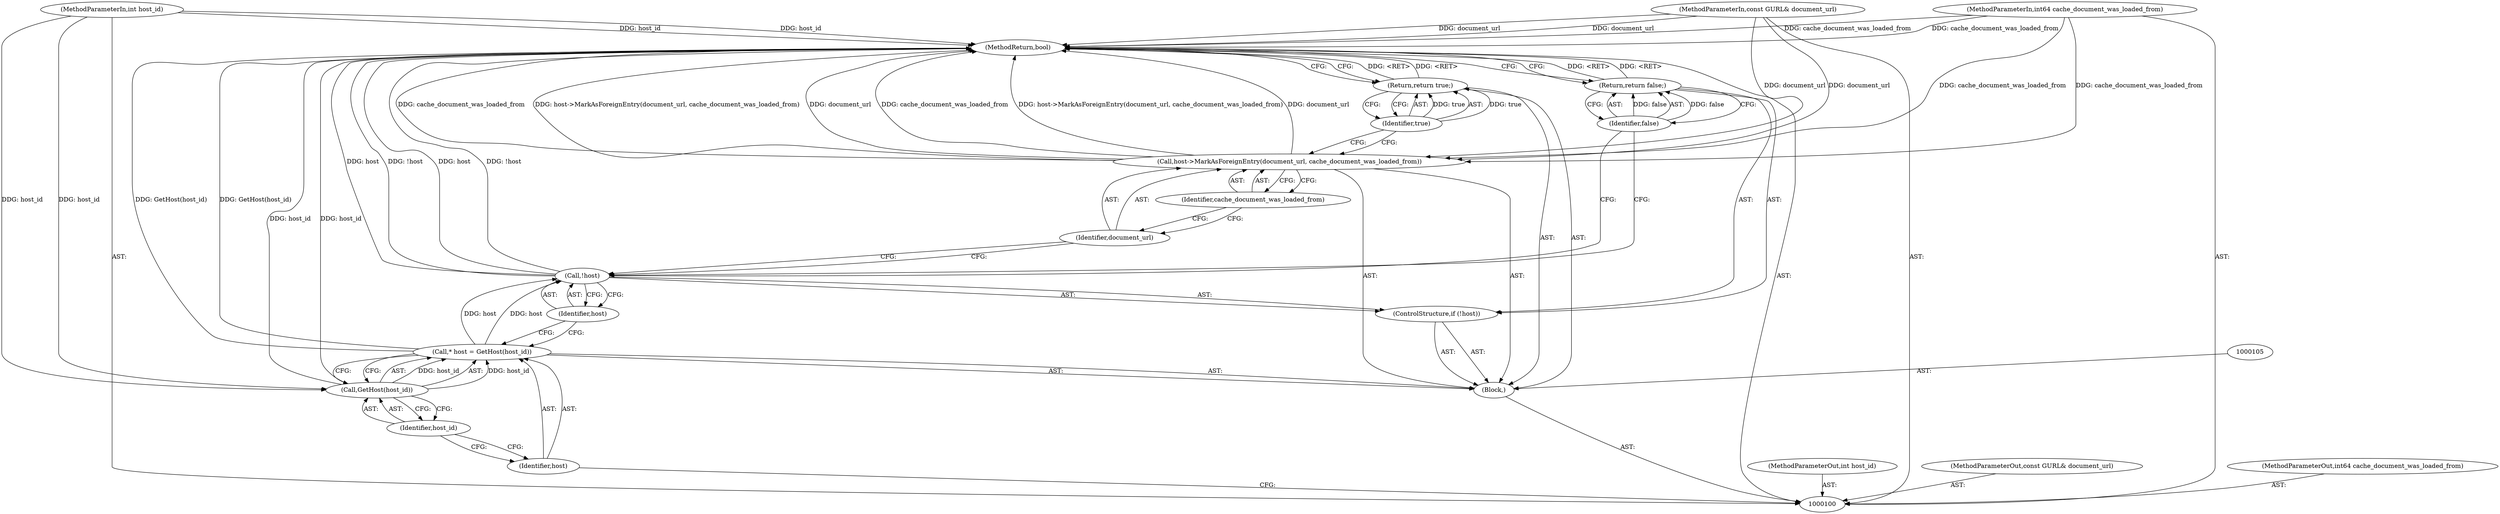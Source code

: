 digraph "1_Chrome_2cb006bc9d3ad16353ed49c2b75faea618156d0f" {
"1000120" [label="(MethodReturn,bool)"];
"1000118" [label="(Return,return true;)"];
"1000119" [label="(Identifier,true)"];
"1000101" [label="(MethodParameterIn,int host_id)"];
"1000147" [label="(MethodParameterOut,int host_id)"];
"1000102" [label="(MethodParameterIn,const GURL& document_url)"];
"1000148" [label="(MethodParameterOut,const GURL& document_url)"];
"1000103" [label="(MethodParameterIn,int64 cache_document_was_loaded_from)"];
"1000149" [label="(MethodParameterOut,int64 cache_document_was_loaded_from)"];
"1000104" [label="(Block,)"];
"1000106" [label="(Call,* host = GetHost(host_id))"];
"1000107" [label="(Identifier,host)"];
"1000108" [label="(Call,GetHost(host_id))"];
"1000109" [label="(Identifier,host_id)"];
"1000110" [label="(ControlStructure,if (!host))"];
"1000111" [label="(Call,!host)"];
"1000112" [label="(Identifier,host)"];
"1000114" [label="(Identifier,false)"];
"1000113" [label="(Return,return false;)"];
"1000115" [label="(Call,host->MarkAsForeignEntry(document_url, cache_document_was_loaded_from))"];
"1000116" [label="(Identifier,document_url)"];
"1000117" [label="(Identifier,cache_document_was_loaded_from)"];
"1000120" -> "1000100"  [label="AST: "];
"1000120" -> "1000113"  [label="CFG: "];
"1000120" -> "1000118"  [label="CFG: "];
"1000115" -> "1000120"  [label="DDG: cache_document_was_loaded_from"];
"1000115" -> "1000120"  [label="DDG: host->MarkAsForeignEntry(document_url, cache_document_was_loaded_from)"];
"1000115" -> "1000120"  [label="DDG: document_url"];
"1000106" -> "1000120"  [label="DDG: GetHost(host_id)"];
"1000103" -> "1000120"  [label="DDG: cache_document_was_loaded_from"];
"1000101" -> "1000120"  [label="DDG: host_id"];
"1000102" -> "1000120"  [label="DDG: document_url"];
"1000111" -> "1000120"  [label="DDG: host"];
"1000111" -> "1000120"  [label="DDG: !host"];
"1000108" -> "1000120"  [label="DDG: host_id"];
"1000118" -> "1000120"  [label="DDG: <RET>"];
"1000113" -> "1000120"  [label="DDG: <RET>"];
"1000118" -> "1000104"  [label="AST: "];
"1000118" -> "1000119"  [label="CFG: "];
"1000119" -> "1000118"  [label="AST: "];
"1000120" -> "1000118"  [label="CFG: "];
"1000118" -> "1000120"  [label="DDG: <RET>"];
"1000119" -> "1000118"  [label="DDG: true"];
"1000119" -> "1000118"  [label="AST: "];
"1000119" -> "1000115"  [label="CFG: "];
"1000118" -> "1000119"  [label="CFG: "];
"1000119" -> "1000118"  [label="DDG: true"];
"1000101" -> "1000100"  [label="AST: "];
"1000101" -> "1000120"  [label="DDG: host_id"];
"1000101" -> "1000108"  [label="DDG: host_id"];
"1000147" -> "1000100"  [label="AST: "];
"1000102" -> "1000100"  [label="AST: "];
"1000102" -> "1000120"  [label="DDG: document_url"];
"1000102" -> "1000115"  [label="DDG: document_url"];
"1000148" -> "1000100"  [label="AST: "];
"1000103" -> "1000100"  [label="AST: "];
"1000103" -> "1000120"  [label="DDG: cache_document_was_loaded_from"];
"1000103" -> "1000115"  [label="DDG: cache_document_was_loaded_from"];
"1000149" -> "1000100"  [label="AST: "];
"1000104" -> "1000100"  [label="AST: "];
"1000105" -> "1000104"  [label="AST: "];
"1000106" -> "1000104"  [label="AST: "];
"1000110" -> "1000104"  [label="AST: "];
"1000115" -> "1000104"  [label="AST: "];
"1000118" -> "1000104"  [label="AST: "];
"1000106" -> "1000104"  [label="AST: "];
"1000106" -> "1000108"  [label="CFG: "];
"1000107" -> "1000106"  [label="AST: "];
"1000108" -> "1000106"  [label="AST: "];
"1000112" -> "1000106"  [label="CFG: "];
"1000106" -> "1000120"  [label="DDG: GetHost(host_id)"];
"1000108" -> "1000106"  [label="DDG: host_id"];
"1000106" -> "1000111"  [label="DDG: host"];
"1000107" -> "1000106"  [label="AST: "];
"1000107" -> "1000100"  [label="CFG: "];
"1000109" -> "1000107"  [label="CFG: "];
"1000108" -> "1000106"  [label="AST: "];
"1000108" -> "1000109"  [label="CFG: "];
"1000109" -> "1000108"  [label="AST: "];
"1000106" -> "1000108"  [label="CFG: "];
"1000108" -> "1000120"  [label="DDG: host_id"];
"1000108" -> "1000106"  [label="DDG: host_id"];
"1000101" -> "1000108"  [label="DDG: host_id"];
"1000109" -> "1000108"  [label="AST: "];
"1000109" -> "1000107"  [label="CFG: "];
"1000108" -> "1000109"  [label="CFG: "];
"1000110" -> "1000104"  [label="AST: "];
"1000111" -> "1000110"  [label="AST: "];
"1000113" -> "1000110"  [label="AST: "];
"1000111" -> "1000110"  [label="AST: "];
"1000111" -> "1000112"  [label="CFG: "];
"1000112" -> "1000111"  [label="AST: "];
"1000114" -> "1000111"  [label="CFG: "];
"1000116" -> "1000111"  [label="CFG: "];
"1000111" -> "1000120"  [label="DDG: host"];
"1000111" -> "1000120"  [label="DDG: !host"];
"1000106" -> "1000111"  [label="DDG: host"];
"1000112" -> "1000111"  [label="AST: "];
"1000112" -> "1000106"  [label="CFG: "];
"1000111" -> "1000112"  [label="CFG: "];
"1000114" -> "1000113"  [label="AST: "];
"1000114" -> "1000111"  [label="CFG: "];
"1000113" -> "1000114"  [label="CFG: "];
"1000114" -> "1000113"  [label="DDG: false"];
"1000113" -> "1000110"  [label="AST: "];
"1000113" -> "1000114"  [label="CFG: "];
"1000114" -> "1000113"  [label="AST: "];
"1000120" -> "1000113"  [label="CFG: "];
"1000113" -> "1000120"  [label="DDG: <RET>"];
"1000114" -> "1000113"  [label="DDG: false"];
"1000115" -> "1000104"  [label="AST: "];
"1000115" -> "1000117"  [label="CFG: "];
"1000116" -> "1000115"  [label="AST: "];
"1000117" -> "1000115"  [label="AST: "];
"1000119" -> "1000115"  [label="CFG: "];
"1000115" -> "1000120"  [label="DDG: cache_document_was_loaded_from"];
"1000115" -> "1000120"  [label="DDG: host->MarkAsForeignEntry(document_url, cache_document_was_loaded_from)"];
"1000115" -> "1000120"  [label="DDG: document_url"];
"1000102" -> "1000115"  [label="DDG: document_url"];
"1000103" -> "1000115"  [label="DDG: cache_document_was_loaded_from"];
"1000116" -> "1000115"  [label="AST: "];
"1000116" -> "1000111"  [label="CFG: "];
"1000117" -> "1000116"  [label="CFG: "];
"1000117" -> "1000115"  [label="AST: "];
"1000117" -> "1000116"  [label="CFG: "];
"1000115" -> "1000117"  [label="CFG: "];
}
